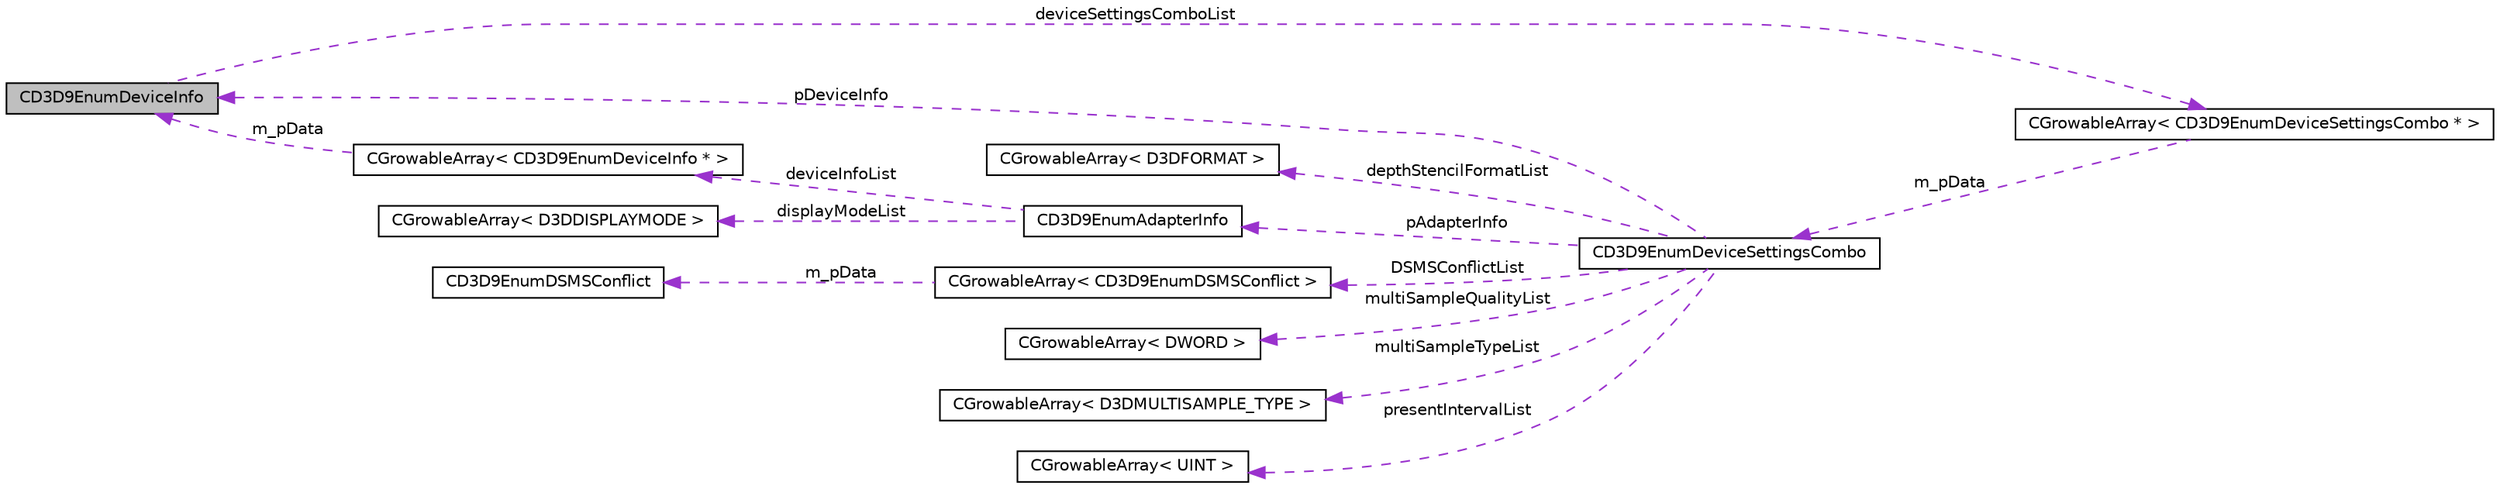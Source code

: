 digraph G
{
  edge [fontname="Helvetica",fontsize="10",labelfontname="Helvetica",labelfontsize="10"];
  node [fontname="Helvetica",fontsize="10",shape=record];
  rankdir="LR";
  Node1 [label="CD3D9EnumDeviceInfo",height=0.2,width=0.4,color="black", fillcolor="grey75", style="filled" fontcolor="black"];
  Node2 -> Node1 [dir="back",color="darkorchid3",fontsize="10",style="dashed",label=" deviceSettingsComboList" ,fontname="Helvetica"];
  Node2 [label="CGrowableArray\< CD3D9EnumDeviceSettingsCombo * \>",height=0.2,width=0.4,color="black", fillcolor="white", style="filled",URL="$class_c_growable_array.html"];
  Node3 -> Node2 [dir="back",color="darkorchid3",fontsize="10",style="dashed",label=" m_pData" ,fontname="Helvetica"];
  Node3 [label="CD3D9EnumDeviceSettingsCombo",height=0.2,width=0.4,color="black", fillcolor="white", style="filled",URL="$struct_c_d3_d9_enum_device_settings_combo.html"];
  Node4 -> Node3 [dir="back",color="darkorchid3",fontsize="10",style="dashed",label=" DSMSConflictList" ,fontname="Helvetica"];
  Node4 [label="CGrowableArray\< CD3D9EnumDSMSConflict \>",height=0.2,width=0.4,color="black", fillcolor="white", style="filled",URL="$class_c_growable_array.html"];
  Node5 -> Node4 [dir="back",color="darkorchid3",fontsize="10",style="dashed",label=" m_pData" ,fontname="Helvetica"];
  Node5 [label="CD3D9EnumDSMSConflict",height=0.2,width=0.4,color="black", fillcolor="white", style="filled",URL="$struct_c_d3_d9_enum_d_s_m_s_conflict.html"];
  Node6 -> Node3 [dir="back",color="darkorchid3",fontsize="10",style="dashed",label=" multiSampleQualityList" ,fontname="Helvetica"];
  Node6 [label="CGrowableArray\< DWORD \>",height=0.2,width=0.4,color="black", fillcolor="white", style="filled",URL="$class_c_growable_array.html"];
  Node7 -> Node3 [dir="back",color="darkorchid3",fontsize="10",style="dashed",label=" multiSampleTypeList" ,fontname="Helvetica"];
  Node7 [label="CGrowableArray\< D3DMULTISAMPLE_TYPE \>",height=0.2,width=0.4,color="black", fillcolor="white", style="filled",URL="$class_c_growable_array.html"];
  Node1 -> Node3 [dir="back",color="darkorchid3",fontsize="10",style="dashed",label=" pDeviceInfo" ,fontname="Helvetica"];
  Node8 -> Node3 [dir="back",color="darkorchid3",fontsize="10",style="dashed",label=" pAdapterInfo" ,fontname="Helvetica"];
  Node8 [label="CD3D9EnumAdapterInfo",height=0.2,width=0.4,color="black", fillcolor="white", style="filled",URL="$class_c_d3_d9_enum_adapter_info.html"];
  Node9 -> Node8 [dir="back",color="darkorchid3",fontsize="10",style="dashed",label=" displayModeList" ,fontname="Helvetica"];
  Node9 [label="CGrowableArray\< D3DDISPLAYMODE \>",height=0.2,width=0.4,color="black", fillcolor="white", style="filled",URL="$class_c_growable_array.html"];
  Node10 -> Node8 [dir="back",color="darkorchid3",fontsize="10",style="dashed",label=" deviceInfoList" ,fontname="Helvetica"];
  Node10 [label="CGrowableArray\< CD3D9EnumDeviceInfo * \>",height=0.2,width=0.4,color="black", fillcolor="white", style="filled",URL="$class_c_growable_array.html"];
  Node1 -> Node10 [dir="back",color="darkorchid3",fontsize="10",style="dashed",label=" m_pData" ,fontname="Helvetica"];
  Node11 -> Node3 [dir="back",color="darkorchid3",fontsize="10",style="dashed",label=" presentIntervalList" ,fontname="Helvetica"];
  Node11 [label="CGrowableArray\< UINT \>",height=0.2,width=0.4,color="black", fillcolor="white", style="filled",URL="$class_c_growable_array.html"];
  Node12 -> Node3 [dir="back",color="darkorchid3",fontsize="10",style="dashed",label=" depthStencilFormatList" ,fontname="Helvetica"];
  Node12 [label="CGrowableArray\< D3DFORMAT \>",height=0.2,width=0.4,color="black", fillcolor="white", style="filled",URL="$class_c_growable_array.html"];
}
